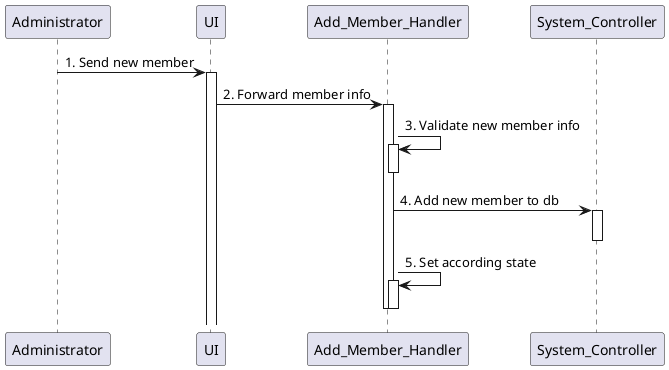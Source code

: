@startuml
participant Administrator

Administrator -> UI: 1. Send new member
activate UI
UI -> Add_Member_Handler: 2. Forward member info
activate Add_Member_Handler
Add_Member_Handler -> Add_Member_Handler: 3. Validate new member info
activate Add_Member_Handler
deactivate Add_Member_Handler
Add_Member_Handler -> System_Controller: 4. Add new member to db
activate System_Controller
deactivate System_Controller
Add_Member_Handler -> Add_Member_Handler: 5. Set according state
activate Add_Member_Handler
deactivate Add_Member_Handler
deactivate Add_Member_Handler
@enduml